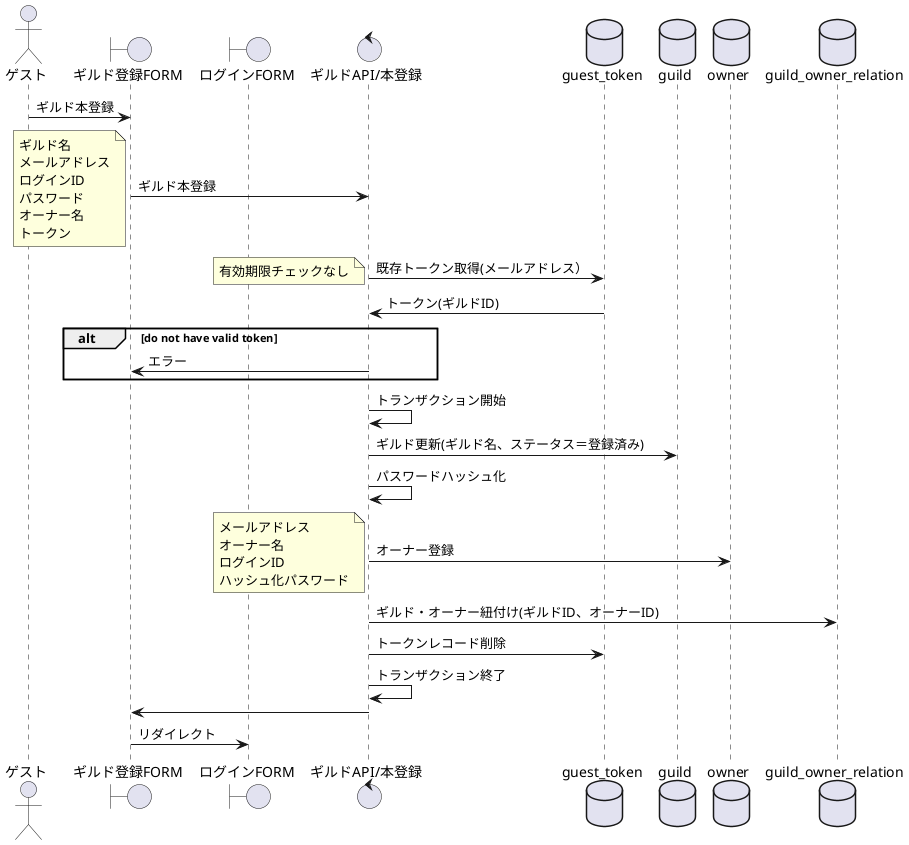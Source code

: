 @startuml

actor ゲスト as guest
boundary ギルド登録FORM as page1
boundary ログインFORM as page2
control "ギルドAPI/本登録" as api
database guest_token
database guild
database owner
database guild_owner_relation as rel

guest -> page1:ギルド本登録
page1 -> api:ギルド本登録
note left
ギルド名
メールアドレス
ログインID
パスワード
オーナー名
トークン
end note
api -> guest_token:既存トークン取得(メールアドレス）
note left: 有効期限チェックなし
guest_token -> api:トークン(ギルドID)
alt do not have valid token
api -> page1:エラー
end
api -> api:トランザクション開始
api -> guild:ギルド更新(ギルド名、ステータス＝登録済み)
api -> api:パスワードハッシュ化
api -> owner:オーナー登録
note left
メールアドレス
オーナー名
ログインID
ハッシュ化パスワード
end note
api -> rel:ギルド・オーナー紐付け(ギルドID、オーナーID)
api -> guest_token:トークンレコード削除
api -> api:トランザクション終了
api -> page1
page1 -> page2:リダイレクト

@enduml